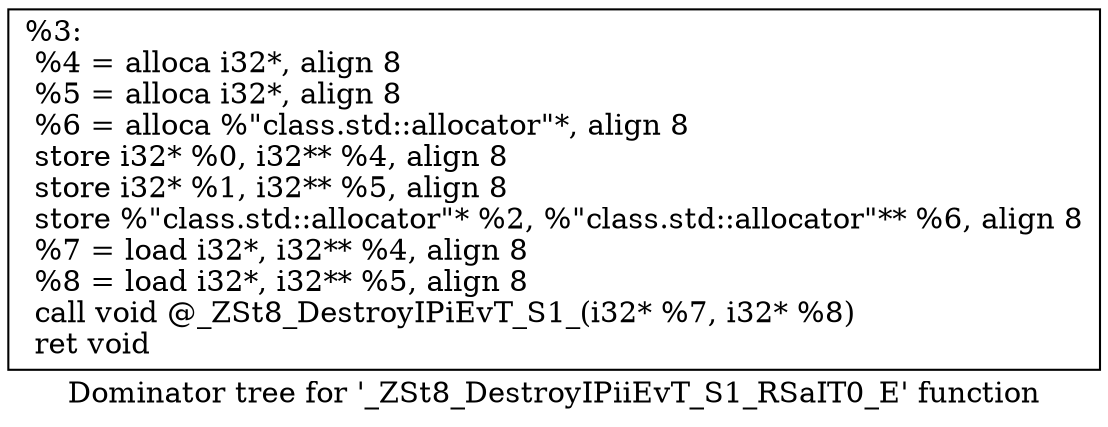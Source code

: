 digraph "Dominator tree for '_ZSt8_DestroyIPiiEvT_S1_RSaIT0_E' function" {
	label="Dominator tree for '_ZSt8_DestroyIPiiEvT_S1_RSaIT0_E' function";

	Node0x1476400 [shape=record,label="{%3:\l  %4 = alloca i32*, align 8\l  %5 = alloca i32*, align 8\l  %6 = alloca %\"class.std::allocator\"*, align 8\l  store i32* %0, i32** %4, align 8\l  store i32* %1, i32** %5, align 8\l  store %\"class.std::allocator\"* %2, %\"class.std::allocator\"** %6, align 8\l  %7 = load i32*, i32** %4, align 8\l  %8 = load i32*, i32** %5, align 8\l  call void @_ZSt8_DestroyIPiEvT_S1_(i32* %7, i32* %8)\l  ret void\l}"];
}

